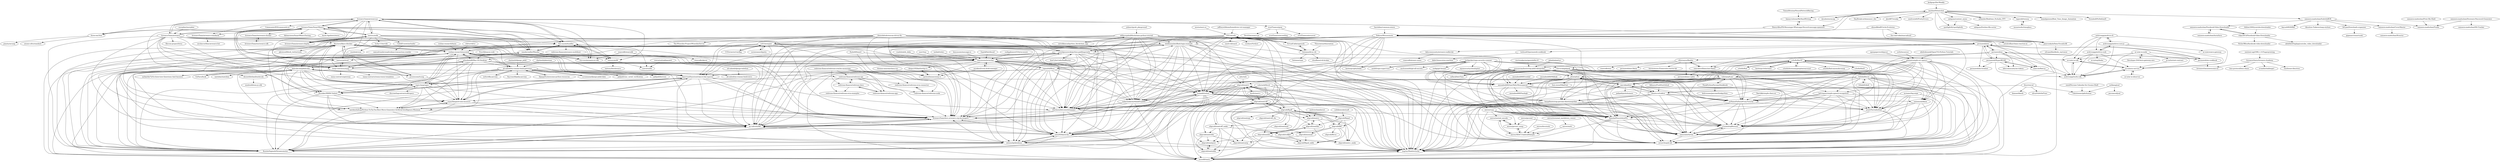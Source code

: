 digraph G {
"ArweaveTeam/arweave-js" -> "ArweaveTeam/SmartWeave"
"ArweaveTeam/arweave-js" -> "Irys-xyz/arbundles"
"ArweaveTeam/arweave-js" -> "ArweaveTeam/arweave"
"ArweaveTeam/arweave-js" -> "wanderwallet/Wander"
"ArweaveTeam/arweave-js" -> "textury/arkb"
"ArweaveTeam/arweave-js" -> "warp-contracts/warp"
"ArweaveTeam/arweave-js" -> "textury/ardb"
"ArweaveTeam/arweave-js" -> "ArweaveTeam/arweave-deploy"
"ArweaveTeam/arweave-js" -> "textury/arlocal"
"ArweaveTeam/arweave-js" -> "Irys-xyz/arweave-js-sdk"
"ArweaveTeam/arweave-js" -> "three-em/3em"
"ArweaveTeam/arweave-js" -> "everFinance/goar"
"ArweaveTeam/arweave-js" -> "ArweaveTeam/arweave-standards"
"ArweaveTeam/arweave-js" -> "permaweb/aos"
"ArweaveTeam/arweave-js" -> "CommunityXYZ/community-js"
"roshan-research/hazm" -> "roshan-research/moratab" ["e"=1]
"aligrudi/neatroff" -> "aligrudi/neatroff_make"
"aligrudi/neatroff" -> "aligrudi/neatrefer"
"aligrudi/neatroff" -> "aligrudi/neatpost"
"aligrudi/neatroff" -> "aligrudi/troffp9"
"aligrudi/neatroff" -> "aligrudi/neatcc"
"aligrudi/neatroff" -> "aligrudi/fbpdf"
"aligrudi/neatroff" -> "aligrudi/neatvi"
"aligrudi/neatroff" -> "aligrudi/fbff"
"aligrudi/neatroff" -> "aligrudi/neatmkfn"
"schollz/find3" -> "schollz/find-lf" ["e"=1]
"adilmoujahid/blockchain-python-tutorial" -> "BamdadNouri/showPic"
"adilmoujahid/blockchain-python-tutorial" -> "satwikkansal/python_blockchain_app" ["e"=1]
"adilmoujahid/blockchain-python-tutorial" -> "seqrity/ShadowSocks"
"adilmoujahid/blockchain-python-tutorial" -> "itshaadi/torbox"
"adilmoujahid/blockchain-python-tutorial" -> "ZeeAmini/bitcoinwhitepaper"
"adilmoujahid/blockchain-python-tutorial" -> "imkarimkarim/thankYouJADI"
"adilmoujahid/blockchain-python-tutorial" -> "msoodb/tanto"
"adilmoujahid/blockchain-python-tutorial" -> "shekhargulati/flask-login-example"
"adilmoujahid/blockchain-python-tutorial" -> "sami2020pro/vile"
"adilmoujahid/blockchain-python-tutorial" -> "mr-tafreshi/fbl"
"adilmoujahid/blockchain-python-tutorial" -> "ArweaveTeam/docs.arweave.org-developers"
"adilmoujahid/blockchain-python-tutorial" -> "mhmmdq/database"
"adilmoujahid/blockchain-python-tutorial" -> "sigmaSd/IRust"
"adilmoujahid/blockchain-python-tutorial" -> "nainemom/faeze"
"adilmoujahid/blockchain-python-tutorial" -> "aminabedi68/AzarMehrMonospaced"
"aminabedi68/Mikhak" -> "aminabedi68/AzarMehrMonospaced" ["e"=1]
"cs01/termpair" -> "sami2020pro/vile"
"cs01/termpair" -> "mhmmdq/database"
"cs01/termpair" -> "sorenisanerd/gotty" ["e"=1]
"cs01/termpair" -> "mr-tafreshi/fbl"
"cs01/termpair" -> "ArweaveTeam/docs.arweave.org-developers"
"cs01/termpair" -> "lemunozm/termchat"
"cs01/termpair" -> "mwielgoszewski/python-paddingoracle"
"cs01/termpair" -> "CCExtractor/vardbg" ["e"=1]
"cs01/termpair" -> "AmirrezaNasiri/usb-keystroke-injector"
"cs01/termpair" -> "seqrity/ShadowSocks"
"cs01/termpair" -> "KooshaYeganeh/Dynamometer"
"cs01/termpair" -> "roshan-research/moratab"
"cs01/termpair" -> "ZeeAmini/bitcoinwhitepaper"
"cs01/termpair" -> "imkarimkarim/thankYouJADI"
"cs01/termpair" -> "msoodb/tanto"
"bkhezry/FuckYouGithub" -> "ubuntu-ir/traktor" ["e"=1]
"AonCyberLabs/PadBuster" -> "mwielgoszewski/python-paddingoracle" ["e"=1]
"substack/libssh" -> "msoodb/tanto"
"substack/libssh" -> "imkarimkarim/thankYouJADI"
"substack/libssh" -> "seqrity/ShadowSocks"
"substack/libssh" -> "BamdadNouri/showPic"
"substack/libssh" -> "itshaadi/torbox"
"substack/libssh" -> "ZeeAmini/bitcoinwhitepaper"
"slashmili/jdatetime" -> "ali-zahedi/az-iranian-bank-gateways" ["e"=1]
"aligrudi/fbpdf" -> "aligrudi/fbff"
"aligrudi/fbpdf" -> "aligrudi/fbpad"
"aligrudi/fbpdf" -> "aligrudi/neatlibc"
"aligrudi/fbpdf" -> "aligrudi/neatroff_make"
"aligrudi/fbpdf" -> "aligrudi/neatroff"
"aligrudi/fbpdf" -> "aligrudi/neatcc_make"
"aligrudi/fbpdf" -> "aligrudi/neateqn"
"aligrudi/fbpdf" -> "aligrudi/neatroff_ths"
"aligrudi/fbpdf" -> "aligrudi/neatcc"
"aligrudi/fbpdf" -> "aligrudi/neatmail"
"aligrudi/fbpdf" -> "aligrudi/neatld"
"aligrudi/fbpdf" -> "aligrudi/neatvi"
"ilius/starcal" -> "aliva/SubtitleFixer"
"ilius/starcal" -> "ubuntu-ir/traktor"
"ilius/starcal" -> "Gahshomar/gahshomar"
"ilius/starcal" -> "kiamazi/kateb" ["e"=1]
"satwikkansal/python_blockchain_app" -> "adilmoujahid/blockchain-python-tutorial" ["e"=1]
"aligrudi/fbpad" -> "aligrudi/fbpdf"
"aligrudi/fbpad" -> "aligrudi/fbpad_mkfn"
"aligrudi/fbpad" -> "aligrudi/fbff"
"aligrudi/fbpad" -> "aligrudi/neatlibc"
"nucypher/nucypher" -> "ArweaveTeam/arweave" ["e"=1]
"sallar/jDateTime" -> "mousavian/bootstrap-jalali-datepicker" ["e"=1]
"fzerorubigd/goql" -> "aminabedi68/AzarMehrMonospaced"
"fzerorubigd/goql" -> "noNameFa/linuxProxyTutorial"
"fzerorubigd/goql" -> "arashThr/radioDaal"
"fzerorubigd/goql" -> "BamdadNouri/showPic"
"fzerorubigd/goql" -> "mtux/choqok-old"
"fzerorubigd/goql" -> "seqrity/ShadowSocks"
"fzerorubigd/goql" -> "beygi/bootstrap-persian-datetimepicker"
"fzerorubigd/goql" -> "n1arash/ngBestoon"
"fzerorubigd/goql" -> "samuraee/tartan"
"fzerorubigd/goql" -> "msoodb/tanto"
"fzerorubigd/goql" -> "pfont/pfont"
"fzerorubigd/goql" -> "itshaadi/torbox"
"fzerorubigd/goql" -> "vahit/pep8-per"
"fzerorubigd/goql" -> "ZeeAmini/bitcoinwhitepaper"
"fzerorubigd/goql" -> "axiros/rusp"
"kelvinguu/simple-speech-recognition" -> "mtux/choqok-old"
"kelvinguu/simple-speech-recognition" -> "samuraee/tartan"
"kelvinguu/simple-speech-recognition" -> "n1arash/ngBestoon"
"kelvinguu/simple-speech-recognition" -> "BamdadNouri/showPic"
"kelvinguu/simple-speech-recognition" -> "noNameFa/linuxProxyTutorial"
"kelvinguu/simple-speech-recognition" -> "arashThr/radioDaal"
"kelvinguu/simple-speech-recognition" -> "seqrity/ShadowSocks"
"aligrudi/neatcc" -> "aligrudi/neatlibc"
"aligrudi/neatcc" -> "aligrudi/neatld"
"aligrudi/neatcc" -> "aligrudi/neatcc_make"
"aligrudi/neatcc" -> "aligrudi/troffp9"
"aligrudi/neatlibc" -> "aligrudi/neatld"
"aligrudi/neatlibc" -> "aligrudi/neatcc"
"aligrudi/neatlibc" -> "aligrudi/neatcc_make"
"AmirrezaNasiri/usb-keystroke-injector" -> "ArweaveTeam/docs.arweave.org-developers"
"AmirrezaNasiri/usb-keystroke-injector" -> "KooshaYeganeh/Dynamometer"
"AmirrezaNasiri/usb-keystroke-injector" -> "mr-tafreshi/fbl"
"AmirrezaNasiri/usb-keystroke-injector" -> "navdeeshahuja/Python-TicTacToe-Best-Move-Generator-Artificial-Intelligence-Minimax"
"AmirrezaNasiri/usb-keystroke-injector" -> "sami2020pro/vile"
"AmirrezaNasiri/usb-keystroke-injector" -> "mhmmdq/database"
"AmirrezaNasiri/usb-keystroke-injector" -> "evpu/Shepard-tone-music21"
"AmirrezaNasiri/usb-keystroke-injector" -> "roshan-research/moratab"
"AmirrezaNasiri/usb-keystroke-injector" -> "cbrooker/MMM-Todoist"
"AmirrezaNasiri/usb-keystroke-injector" -> "seqrity/ShadowSocks"
"AmirrezaNasiri/usb-keystroke-injector" -> "sapio-lang/sapio"
"AmirrezaNasiri/usb-keystroke-injector" -> "ZeeAmini/bitcoinwhitepaper"
"sigmaSd/IRust" -> "itshaadi/torbox"
"sigmaSd/IRust" -> "ZeeAmini/bitcoinwhitepaper"
"sigmaSd/IRust" -> "seqrity/ShadowSocks"
"sigmaSd/IRust" -> "mr-tafreshi/fbl"
"sigmaSd/IRust" -> "msoodb/tanto"
"sigmaSd/IRust" -> "ArweaveTeam/docs.arweave.org-developers"
"sigmaSd/IRust" -> "imkarimkarim/thankYouJADI"
"sigmaSd/IRust" -> "sami2020pro/vile"
"sigmaSd/IRust" -> "mhmmdq/database"
"sigmaSd/IRust" -> "KooshaYeganeh/Dynamometer"
"sigmaSd/IRust" -> "BamdadNouri/showPic"
"sigmaSd/IRust" -> "shekhargulati/flask-login-example"
"sigmaSd/IRust" -> "lemunozm/termchat"
"sigmaSd/IRust" -> "AmirrezaNasiri/usb-keystroke-injector"
"sigmaSd/IRust" -> "evpu/Shepard-tone-music21"
"roshan-research/moratab" -> "mr-tafreshi/fbl"
"roshan-research/moratab" -> "ArweaveTeam/docs.arweave.org-developers"
"roshan-research/moratab" -> "AmirrezaNasiri/usb-keystroke-injector"
"roshan-research/moratab" -> "KooshaYeganeh/Dynamometer"
"roshan-research/moratab" -> "navdeeshahuja/Python-TicTacToe-Best-Move-Generator-Artificial-Intelligence-Minimax"
"roshan-research/moratab" -> "evpu/Shepard-tone-music21"
"roshan-research/moratab" -> "sami2020pro/vile"
"roshan-research/moratab" -> "mhmmdq/database"
"roshan-research/moratab" -> "cbrooker/MMM-Todoist"
"roshan-research/moratab" -> "sapio-lang/sapio"
"roshan-research/moratab" -> "itshaadi/torbox"
"roshan-research/moratab" -> "dmstern/likers-blocker"
"roshan-research/moratab" -> "mhmdmhd6/Mac-OS-Desktop"
"roshan-research/moratab" -> "ZeeAmini/bitcoinwhitepaper"
"roshan-research/moratab" -> "ali-zahedi/az-iranian-bank-gateways"
"ashkang/jcal" -> "persiancal/jcal"
"ashkang/jcal" -> "Gahshomar/gahshomar"
"aminabedi68/AzarMehrMonospaced" -> "mtux/choqok-old"
"aminabedi68/AzarMehrMonospaced" -> "BamdadNouri/showPic"
"aminabedi68/AzarMehrMonospaced" -> "n1arash/ngBestoon"
"aminabedi68/AzarMehrMonospaced" -> "samuraee/tartan"
"aminabedi68/AzarMehrMonospaced" -> "arashThr/radioDaal"
"aminabedi68/AzarMehrMonospaced" -> "aminabedi68/Fandogh" ["e"=1]
"evpu/Shepard-tone-music21" -> "navdeeshahuja/Python-TicTacToe-Best-Move-Generator-Artificial-Intelligence-Minimax"
"evpu/Shepard-tone-music21" -> "ArweaveTeam/docs.arweave.org-developers"
"evpu/Shepard-tone-music21" -> "KooshaYeganeh/Dynamometer"
"evpu/Shepard-tone-music21" -> "mr-tafreshi/fbl"
"evpu/Shepard-tone-music21" -> "AmirrezaNasiri/usb-keystroke-injector"
"ArweaveTeam/docs.arweave.org-developers" -> "KooshaYeganeh/Dynamometer"
"ArweaveTeam/docs.arweave.org-developers" -> "mr-tafreshi/fbl"
"pearsonkyle/Data-VisualizAR" -> "Nekose/Mouseomate"
"pearsonkyle/Data-VisualizAR" -> "silvaan/blackhole_raytracer" ["e"=1]
"shekhargulati/flask-login-example" -> "ZeeAmini/bitcoinwhitepaper"
"shekhargulati/flask-login-example" -> "seqrity/ShadowSocks"
"shekhargulati/flask-login-example" -> "itshaadi/torbox"
"shekhargulati/flask-login-example" -> "mr-tafreshi/fbl"
"shekhargulati/flask-login-example" -> "msoodb/tanto"
"shekhargulati/flask-login-example" -> "ArweaveTeam/docs.arweave.org-developers"
"shekhargulati/flask-login-example" -> "KooshaYeganeh/Dynamometer"
"shekhargulati/flask-login-example" -> "sami2020pro/vile"
"shekhargulati/flask-login-example" -> "imkarimkarim/thankYouJADI"
"shekhargulati/flask-login-example" -> "mhmmdq/database"
"shekhargulati/flask-login-example" -> "BamdadNouri/showPic"
"shekhargulati/flask-login-example" -> "AmirrezaNasiri/usb-keystroke-injector"
"shekhargulati/flask-login-example" -> "mwielgoszewski/python-paddingoracle"
"shekhargulati/flask-login-example" -> "aminabedi68/AzarMehrMonospaced"
"shekhargulati/flask-login-example" -> "mtux/choqok-old"
"BamdadNouri/showPic" -> "mtux/choqok-old"
"BamdadNouri/showPic" -> "n1arash/ngBestoon"
"BamdadNouri/showPic" -> "seqrity/ShadowSocks"
"BamdadNouri/showPic" -> "msoodb/tanto"
"BamdadNouri/showPic" -> "samuraee/tartan"
"ArweaveTeam/arweave-deploy" -> "textury/arkb"
"ArweaveTeam/arweave-deploy" -> "ArweaveTeam/SmartWeave"
"aligrudi/neatld" -> "aligrudi/neatcc_make"
"aligrudi/neatld" -> "aligrudi/neatpost"
"aligrudi/neatld" -> "aligrudi/neatmkfn"
"aligrudi/neatld" -> "aligrudi/fbpad_mkfn"
"aligrudi/neatld" -> "aligrudi/neatlibc"
"axiros/rusp" -> "axiros/nested_encode"
"axiros/rusp" -> "mtux/choqok-old"
"axiros/rusp" -> "axiros/gevent_snmp"
"axiros/rusp" -> "axiros/AXACT.AndroidSample"
"axiros/rusp" -> "n1arash/ngBestoon"
"axiros/rusp" -> "samuraee/tartan"
"axiros/rusp" -> "BamdadNouri/showPic"
"axiros/rusp" -> "seqrity/ShadowSocks"
"aligrudi/neatpost" -> "aligrudi/neatmkfn"
"tarkah/tickrs" -> "lemunozm/termchat" ["e"=1]
"Jackpopc/DevWeekly" -> "ianzhao05/textshot" ["e"=1]
"ianzhao05/textshot" -> "Nekose/Mouseomate"
"ianzhao05/textshot" -> "aiXander/Realtime_PyAudio_FFT" ["e"=1]
"ianzhao05/textshot" -> "anandpawara/Real_Time_Image_Animation" ["e"=1]
"ianzhao05/textshot" -> "Teraskull/PyDebloatX" ["e"=1]
"ianzhao05/textshot" -> "saleguas/context_menu"
"ianzhao05/textshot" -> "bannyvishwas/MyHandWriting"
"ianzhao05/textshot" -> "dynobo/normcap" ["e"=1]
"ianzhao05/textshot" -> "pearsonkyle/Data-VisualizAR"
"ianzhao05/textshot" -> "tagwohl/twenny"
"ianzhao05/textshot" -> "sameera-madushan/SubtitleBOX"
"ianzhao05/textshot" -> "spotlightify/spotlightify"
"ianzhao05/textshot" -> "HenryAlbu/FB-Messenger-Whatsapp-Discord-message-spammer"
"ianzhao05/textshot" -> "DayBreak-u/chineseocr_lite" ["e"=1]
"ianzhao05/textshot" -> "jkwill87/stonky"
"ianzhao05/textshot" -> "onelivesleft/PrettyErrors" ["e"=1]
"dynobo/normcap" -> "ianzhao05/textshot" ["e"=1]
"openpaperwork/pyocr" -> "gitanat/simple-ocr-opencv" ["e"=1]
"CCExtractor/vardbg" -> "cs01/termpair" ["e"=1]
"jalaali/jalaali-js" -> "mousavian/bootstrap-jalali-datepicker" ["e"=1]
"lemunozm/message-io" -> "lemunozm/termchat" ["e"=1]
"dmstern/likers-blocker" -> "evpu/Shepard-tone-music21"
"dmstern/likers-blocker" -> "kahroba-lang/kahroba"
"dmstern/likers-blocker" -> "ArweaveTeam/docs.arweave.org-developers"
"dmstern/likers-blocker" -> "navdeeshahuja/Python-TicTacToe-Best-Move-Generator-Artificial-Intelligence-Minimax"
"dmstern/likers-blocker" -> "KooshaYeganeh/Dynamometer"
"dmstern/likers-blocker" -> "mr-tafreshi/fbl"
"dmstern/likers-blocker" -> "AmirrezaNasiri/usb-keystroke-injector"
"dmstern/likers-blocker" -> "cbrooker/MMM-Todoist"
"dmstern/likers-blocker" -> "sapio-lang/sapio"
"dmstern/likers-blocker" -> "processone/tsung" ["e"=1]
"dmstern/likers-blocker" -> "roshan-research/moratab"
"dmstern/likers-blocker" -> "pkreissel/block_twittertools"
"dmstern/likers-blocker" -> "ZeeAmini/bitcoinwhitepaper"
"dmstern/likers-blocker" -> "itshaadi/torbox"
"dmstern/likers-blocker" -> "ali-zahedi/az-iranian-bank-gateways"
"b01jan/Downloads-organizer" -> "gigamarr/smartsnek"
"slashmili/django_jalali" -> "ali-zahedi/az-iranian-bank-gateways" ["e"=1]
"SoptikHa2/desed" -> "lemunozm/termchat" ["e"=1]
"textury/arkb" -> "ArweaveTeam/arweave-deploy"
"textury/arkb" -> "textury/arlocal"
"textury/arkb" -> "Irys-xyz/arbundles"
"textury/arkb" -> "ArweaveTeam/SmartWeave"
"textury/arkb" -> "ArweaveTeam/arweave-js"
"textury/arkb" -> "Irys-xyz/arweave-js-sdk"
"textury/arkb" -> "wanderwallet/Wander"
"textury/arkb" -> "CalebEverett/arloader"
"textury/arkb" -> "warp-contracts/warp"
"textury/arkb" -> "luckyr13/arwiki"
"TomasBrezina/NeuralNetworkRacing" -> "bannyvishwas/MyHandWriting"
"thenickdude/wacom-driver-fix" -> "sami2020pro/vile"
"thenickdude/wacom-driver-fix" -> "mhmmdq/database"
"thenickdude/wacom-driver-fix" -> "cs01/termpair"
"thenickdude/wacom-driver-fix" -> "mwielgoszewski/python-paddingoracle"
"thenickdude/wacom-driver-fix" -> "lemunozm/termchat"
"thenickdude/wacom-driver-fix" -> "ArweaveTeam/docs.arweave.org-developers"
"thenickdude/wacom-driver-fix" -> "seqrity/ShadowSocks"
"thenickdude/wacom-driver-fix" -> "mr-tafreshi/fbl"
"thenickdude/wacom-driver-fix" -> "aligrudi/neatvi"
"thenickdude/wacom-driver-fix" -> "ZeeAmini/bitcoinwhitepaper"
"thenickdude/wacom-driver-fix" -> "AmirrezaNasiri/usb-keystroke-injector"
"thenickdude/wacom-driver-fix" -> "The-Wineskin-Project/WineskinServer" ["e"=1]
"thenickdude/wacom-driver-fix" -> "mhmdmhd6/Mac-OS-Desktop"
"thenickdude/wacom-driver-fix" -> "shekhargulati/flask-login-example"
"thenickdude/wacom-driver-fix" -> "roshan-research/moratab"
"jeffreywildman/homebrew-virt-manager" -> "UPC/ravada" ["e"=1]
"vahit/pep8-per" -> "ThinkPythonPersian/thinkbook"
"vahit/pep8-per" -> "BamdadNouri/showPic"
"vahit/pep8-per" -> "seqrity/ShadowSocks"
"vahit/pep8-per" -> "beygi/bootstrap-persian-datetimepicker"
"vahit/pep8-per" -> "msoodb/tanto"
"vahit/pep8-per" -> "nainemom/faeze"
"vahit/pep8-per" -> "aminabedi68/AzarMehrMonospaced"
"vahit/pep8-per" -> "arashThr/radioDaal"
"vahit/pep8-per" -> "imkarimkarim/thankYouJADI"
"vahit/pep8-per" -> "mtux/choqok-old"
"vahit/pep8-per" -> "n1arash/ngBestoon"
"vahit/pep8-per" -> "itshaadi/torbox"
"vahit/pep8-per" -> "samuraee/tartan"
"vahit/pep8-per" -> "jaavid/jadibot"
"vahit/pep8-per" -> "noNameFa/linuxProxyTutorial"
"sapio-lang/sapio" -> "ArweaveTeam/docs.arweave.org-developers"
"sapio-lang/sapio" -> "KooshaYeganeh/Dynamometer"
"sapio-lang/sapio" -> "navdeeshahuja/Python-TicTacToe-Best-Move-Generator-Artificial-Intelligence-Minimax"
"sapio-lang/sapio" -> "evpu/Shepard-tone-music21"
"sapio-lang/sapio" -> "AmirrezaNasiri/usb-keystroke-injector"
"sapio-lang/sapio" -> "mr-tafreshi/fbl"
"sapio-lang/sapio" -> "cbrooker/MMM-Todoist"
"sapio-lang/sapio" -> "roshan-research/moratab"
"sapio-lang/sapio" -> "discreetlogcontracts/dlcspecs" ["e"=1]
"sapio-lang/sapio" -> "dmstern/likers-blocker"
"aiXander/Realtime_PyAudio_FFT" -> "ianzhao05/textshot" ["e"=1]
"aryakaul/rusty-krab-manager" -> "lemunozm/termchat" ["e"=1]
"aryakaul/rusty-krab-manager" -> "cpcloud/minesweep-rs" ["e"=1]
"harshibar/common-intern" -> "Nekose/Mouseomate" ["e"=1]
"adsr/mle" -> "aligrudi/neatvi" ["e"=1]
"saleguas/context_menu" -> "saleguas/freshen-file-sorter"
"saleguas/context_menu" -> "spotlightify/spotlightify"
"lemunozm/termchat" -> "deepu105/battleship-rs"
"lemunozm/termchat" -> "mwielgoszewski/python-paddingoracle"
"lemunozm/termchat" -> "sami2020pro/vile"
"lemunozm/termchat" -> "mhmmdq/database"
"lemunozm/termchat" -> "aryakaul/rusty-krab-manager" ["e"=1]
"lemunozm/termchat" -> "seqrity/ShadowSocks"
"lemunozm/termchat" -> "mr-tafreshi/fbl"
"lemunozm/termchat" -> "ArweaveTeam/docs.arweave.org-developers"
"lemunozm/termchat" -> "ZeeAmini/bitcoinwhitepaper"
"lemunozm/termchat" -> "sigmaSd/IRust"
"lemunozm/termchat" -> "imkarimkarim/thankYouJADI"
"lemunozm/termchat" -> "msoodb/tanto"
"lemunozm/termchat" -> "cpcloud/minesweep-rs"
"lemunozm/termchat" -> "KooshaYeganeh/Dynamometer"
"lemunozm/termchat" -> "itshaadi/torbox"
"ArweaveTeam/SmartWeave" -> "warp-contracts/warp"
"ArweaveTeam/SmartWeave" -> "ArweaveTeam/arweave-js"
"ArweaveTeam/SmartWeave" -> "textury/arlocal"
"ArweaveTeam/SmartWeave" -> "wanderwallet/Wander"
"ArweaveTeam/SmartWeave" -> "three-em/3em"
"ArweaveTeam/SmartWeave" -> "ArweaveTeam/arweave-standards"
"ArweaveTeam/SmartWeave" -> "Irys-xyz/arbundles"
"ArweaveTeam/SmartWeave" -> "ArweaveTeam/arweave-deploy"
"ArweaveTeam/SmartWeave" -> "fabianriewe/SmartWeaveTesting"
"ArweaveTeam/SmartWeave" -> "textury/arkb"
"ArweaveTeam/SmartWeave" -> "decentldotland/molecule"
"ArweaveTeam/SmartWeave" -> "ArweaveTeam/arweave"
"ArweaveTeam/SmartWeave" -> "textury/ardb"
"ArweaveTeam/SmartWeave" -> "Anish-Agnihotri/weve"
"ArweaveTeam/SmartWeave" -> "ArweaveTeam/testweave-docker"
"ardriveapp/ardrive-cli" -> "ardriveapp/ardrive-core-js"
"ardriveapp/ardrive-cli" -> "ar-io/arns-service"
"ardriveapp/ardrive-cli" -> "ardriveapp/turbo-sdk"
"ardriveapp/ardrive-cli" -> "ar-io/ar-io-sdk"
"ardriveapp/ardrive-cli" -> "ardriveapp/ardrive-web"
"sameera-madushan/SubtitleBOX" -> "sameera-madushan/CoverMaster"
"sameera-madushan/SubtitleBOX" -> "sameera-madushan/Findm"
"sameera-madushan/SubtitleBOX" -> "b01jan/Downloads-organizer"
"sameera-madushan/SubtitleBOX" -> "sameera-madushan/Facebook-Video-Downloader"
"sameera-madushan/SubtitleBOX" -> "Aayush9029/Rifi"
"sameera-madushan/SubtitleBOX" -> "Absolute-Tinkerer/map-stylizer"
"Nekose/Mouseomate" -> "seqrity/ShadowSocks"
"Nekose/Mouseomate" -> "mr-tafreshi/fbl"
"Nekose/Mouseomate" -> "ZeeAmini/bitcoinwhitepaper"
"Nekose/Mouseomate" -> "sami2020pro/vile"
"Nekose/Mouseomate" -> "msoodb/tanto"
"Nekose/Mouseomate" -> "ArweaveTeam/docs.arweave.org-developers"
"Nekose/Mouseomate" -> "mhmmdq/database"
"Nekose/Mouseomate" -> "aligrudi/neatvi"
"Nekose/Mouseomate" -> "itshaadi/torbox"
"Nekose/Mouseomate" -> "notshridhar/chain-reaction-ai"
"Nekose/Mouseomate" -> "imkarimkarim/thankYouJADI"
"Nekose/Mouseomate" -> "mwielgoszewski/python-paddingoracle"
"Nekose/Mouseomate" -> "shekhargulati/flask-login-example"
"Nekose/Mouseomate" -> "pearsonkyle/Data-VisualizAR"
"Nekose/Mouseomate" -> "BamdadNouri/showPic"
"aligrudi/neatroff_make" -> "aligrudi/neatpost"
"aligrudi/neatroff_make" -> "aligrudi/neatrefer"
"aligrudi/neatroff_make" -> "aligrudi/neatmkfn"
"aligrudi/neatroff_make" -> "aligrudi/troffp9"
"aligrudi/neatroff_make" -> "aligrudi/neatroff"
"aligrudi/neatroff_make" -> "aligrudi/neatsmtp"
"HenryAlbu/FB-Messenger-Whatsapp-Discord-message-spammer" -> "bannyvishwas/MyHandWriting"
"HenryAlbu/FB-Messenger-Whatsapp-Discord-message-spammer" -> "Nekose/Mouseomate"
"imkarimkarim/thankYouJADI" -> "seqrity/ShadowSocks"
"imkarimkarim/thankYouJADI" -> "msoodb/tanto"
"imkarimkarim/thankYouJADI" -> "BamdadNouri/showPic"
"imkarimkarim/thankYouJADI" -> "ArweaveTeam/docs.arweave.org-developers"
"imkarimkarim/thankYouJADI" -> "sami2020pro/vile"
"imkarimkarim/thankYouJADI" -> "ZeeAmini/bitcoinwhitepaper"
"imkarimkarim/thankYouJADI" -> "mr-tafreshi/fbl"
"sameera-madushan/InstaSave" -> "sameera-madushan/Facebook-Video-Downloader"
"sameera-madushan/Facebook-Video-Downloader" -> "sameera-madushan/InstaSave"
"sameera-madushan/Facebook-Video-Downloader" -> "vikas5914/Facebook-Video-Downloader"
"sameera-madushan/CoverMaster" -> "sameera-madushan/Xtractor"
"sameera-madushan/Print-My-Shell" -> "sameera-madushan/Findm"
"bannyvishwas/MyHandWriting" -> "HenryAlbu/FB-Messenger-Whatsapp-Discord-message-spammer"
"ahmedkhalf/Circle-Evolution" -> "Nekose/Mouseomate"
"ahmedkhalf/Circle-Evolution" -> "the-real-tokai/macuahuitl" ["e"=1]
"ahmedkhalf/Circle-Evolution" -> "pearsonkyle/Data-VisualizAR"
"msoodb/tanto" -> "seqrity/ShadowSocks"
"everFinance/goar" -> "everFinance/arseeding"
"everFinance/goar" -> "everFinance/arsyncer"
"everFinance/goar" -> "Dev43/arweave-go"
"tagwohl/twenny" -> "mountwebs/timeglass"
"ZeeAmini/bitcoinwhitepaper" -> "seqrity/ShadowSocks"
"ZeeAmini/bitcoinwhitepaper" -> "msoodb/tanto"
"ZeeAmini/bitcoinwhitepaper" -> "itshaadi/torbox"
"ZeeAmini/bitcoinwhitepaper" -> "mr-tafreshi/fbl"
"ZeeAmini/bitcoinwhitepaper" -> "ArweaveTeam/docs.arweave.org-developers"
"ZeeAmini/bitcoinwhitepaper" -> "sami2020pro/vile"
"ZeeAmini/bitcoinwhitepaper" -> "BamdadNouri/showPic"
"ardriveapp/ardrive-core-js" -> "ar-io/arns-service"
"ardriveapp/ardrive-core-js" -> "ardriveapp/ardrive-cli"
"ardriveapp/ardrive-core-js" -> "ardriveapp/turbo-sdk"
"ardriveapp/ardrive-core-js" -> "ardriveapp/ardrive-web"
"ardriveapp/ardrive-core-js" -> "ar-io/arweave-gateway"
"VirtualCable/openuds" -> "Seitanas/kvm-vdi"
"VirtualCable/openuds" -> "UPC/ravada"
"mountwebs/timeglass" -> "tagwohl/twenny"
"ardriveapp/ardrive-web" -> "ar-io/arns-service"
"ardriveapp/ardrive-web" -> "ardriveapp/turbo-sdk"
"ardriveapp/ardrive-web" -> "ar-io/ar-io-sdk"
"ardriveapp/ardrive-web" -> "ardriveapp/ardrive-core-js"
"ardriveapp/ardrive-web" -> "ar-io/wayfinder"
"ArweaveTeam/arweave-standards" -> "nicolasverlhiac/arweave-list"
"itshaadi/torbox" -> "seqrity/ShadowSocks"
"itshaadi/torbox" -> "ZeeAmini/bitcoinwhitepaper"
"itshaadi/torbox" -> "BamdadNouri/showPic"
"itshaadi/torbox" -> "mr-tafreshi/fbl"
"itshaadi/torbox" -> "msoodb/tanto"
"itshaadi/torbox" -> "ArweaveTeam/docs.arweave.org-developers"
"itshaadi/torbox" -> "sami2020pro/vile"
"itshaadi/torbox" -> "mtux/choqok-old"
"itshaadi/torbox" -> "n1arash/ngBestoon"
"itshaadi/torbox" -> "samuraee/tartan"
"itshaadi/torbox" -> "mhmmdq/database"
"itshaadi/torbox" -> "KooshaYeganeh/Dynamometer"
"itshaadi/torbox" -> "imkarimkarim/thankYouJADI"
"seqrity/ShadowSocks" -> "msoodb/tanto"
"useverto/trading-post" -> "useverto/lib" ["e"=1]
"aligrudi/neatmkfn" -> "aligrudi/neatpost"
"axiros/terminal_markdown_viewer" -> "axiros/mdvl" ["e"=1]
"sudipghimire533/ytui-music" -> "lemunozm/termchat" ["e"=1]
"julienr/ipynb_playground" -> "adilmoujahid/blockchain-python-tutorial" ["e"=1]
"ali-zahedi/az-iranian-bank-gateways" -> "KooshaYeganeh/Dynamometer"
"ali-zahedi/az-iranian-bank-gateways" -> "mthri/dfp-persian" ["e"=1]
"ali-zahedi/az-iranian-bank-gateways" -> "ArweaveTeam/docs.arweave.org-developers"
"ali-zahedi/az-iranian-bank-gateways" -> "roshan-research/moratab"
"ali-zahedi/az-iranian-bank-gateways" -> "mr-tafreshi/fbl"
"ali-zahedi/az-iranian-bank-gateways" -> "ftg-iran/ddpabp-persian" ["e"=1]
"ali-zahedi/az-iranian-bank-gateways" -> "AmirrezaNasiri/usb-keystroke-injector"
"ali-zahedi/az-iranian-bank-gateways" -> "navdeeshahuja/Python-TicTacToe-Best-Move-Generator-Artificial-Intelligence-Minimax"
"ali-zahedi/az-iranian-bank-gateways" -> "DjangoEx/awesome-python-resources" ["e"=1]
"ali-zahedi/az-iranian-bank-gateways" -> "a-roomana/django-jalali-date" ["e"=1]
"ali-zahedi/az-iranian-bank-gateways" -> "ali-zahedi/az-iranian-bank-intro"
"ali-zahedi/az-iranian-bank-gateways" -> "evpu/Shepard-tone-music21"
"ali-zahedi/az-iranian-bank-gateways" -> "sapio-lang/sapio"
"ali-zahedi/az-iranian-bank-gateways" -> "jadijadi/sms_serial_verification" ["e"=1]
"ali-zahedi/az-iranian-bank-gateways" -> "jadijadi/bestoon" ["e"=1]
"cpcloud/minesweep-rs" -> "deepu105/battleship-rs"
"rsadsb/adsb_deku" -> "lemunozm/termchat" ["e"=1]
"kyx0r/nextvi" -> "aligrudi/neatvi" ["e"=1]
"kyx0r/nextvi" -> "aligrudi/neatroff" ["e"=1]
"PuruVJ/macos-web" -> "mhmdmhd6/Mac-OS-Desktop" ["e"=1]
"Hyde46/hoard" -> "cpcloud/minesweep-rs" ["e"=1]
"Hyde46/hoard" -> "lemunozm/termchat" ["e"=1]
"omid/Persian-Calendar-for-Gnome-Shell" -> "Gahshomar/gahshomar" ["e"=1]
"jaavid/jadibot" -> "mtux/choqok-old"
"jaavid/jadibot" -> "noNameFa/linuxProxyTutorial"
"jaavid/jadibot" -> "samuraee/tartan"
"jaavid/jadibot" -> "itshaadi/torbox"
"jaavid/jadibot" -> "pfont/pfont"
"jaavid/jadibot" -> "n1arash/ngBestoon"
"jaavid/jadibot" -> "seqrity/ShadowSocks"
"jaavid/jadibot" -> "ubuntu-ir/traktor"
"jaavid/jadibot" -> "arashThr/radioDaal"
"jaavid/jadibot" -> "jadijadi/pishshomare" ["e"=1]
"jaavid/jadibot" -> "BamdadNouri/showPic"
"sorenisanerd/gotty" -> "cs01/termpair" ["e"=1]
"axiros/nested_encode" -> "axiros/AXACT.AndroidSample"
"axiros/nested_encode" -> "axiros/gevent_snmp"
"aligrudi/neatvi" -> "kyx0r/nextvi" ["e"=1]
"aligrudi/neatvi" -> "seqrity/ShadowSocks"
"aligrudi/neatvi" -> "aligrudi/neatroff"
"aligrudi/neatvi" -> "imkarimkarim/thankYouJADI"
"aligrudi/neatvi" -> "msoodb/tanto"
"aligrudi/neatvi" -> "aligrudi/fbpdf"
"aligrudi/neatvi" -> "sami2020pro/vile"
"aligrudi/neatvi" -> "mhmmdq/database"
"aligrudi/neatvi" -> "ZeeAmini/bitcoinwhitepaper"
"aligrudi/neatvi" -> "mr-tafreshi/fbl"
"aligrudi/neatvi" -> "ArweaveTeam/docs.arweave.org-developers"
"aligrudi/neatvi" -> "itshaadi/torbox"
"aligrudi/neatvi" -> "aligrudi/neatcc"
"aligrudi/neatvi" -> "KooshaYeganeh/Dynamometer"
"aligrudi/neatvi" -> "BamdadNouri/showPic"
"warp-contracts/warp" -> "ArweaveTeam/SmartWeave"
"warp-contracts/warp" -> "warp-contracts/warp-wasm-templates"
"warp-contracts/warp" -> "Irys-xyz/arbundles"
"warp-contracts/warp" -> "textury/arlocal"
"warp-contracts/warp" -> "wanderwallet/Wander"
"warp-contracts/warp" -> "warp-contracts/gateway"
"warp-contracts/warp" -> "redstone-finance/redstone-api"
"warp-contracts/warp" -> "decentldotland/molecule"
"mhmdmhd6/Mac-OS-Desktop" -> "mr-tafreshi/fbl"
"mhmdmhd6/Mac-OS-Desktop" -> "ArweaveTeam/docs.arweave.org-developers"
"mhmdmhd6/Mac-OS-Desktop" -> "mhmmdq/database"
"mhmdmhd6/Mac-OS-Desktop" -> "KooshaYeganeh/Dynamometer"
"mhmdmhd6/Mac-OS-Desktop" -> "AmirrezaNasiri/usb-keystroke-injector"
"mhmdmhd6/Mac-OS-Desktop" -> "roshan-research/moratab"
"mhmdmhd6/Mac-OS-Desktop" -> "navdeeshahuja/Python-TicTacToe-Best-Move-Generator-Artificial-Intelligence-Minimax"
"mhmdmhd6/Mac-OS-Desktop" -> "sami2020pro/vile"
"mhmdmhd6/Mac-OS-Desktop" -> "evpu/Shepard-tone-music21"
"mhmdmhd6/Mac-OS-Desktop" -> "kahroba-lang/kahroba"
"mhmdmhd6/Mac-OS-Desktop" -> "ZeeAmini/bitcoinwhitepaper"
"mhmdmhd6/Mac-OS-Desktop" -> "imkarimkarim/thankYouJADI"
"mhmdmhd6/Mac-OS-Desktop" -> "sapio-lang/sapio"
"mhmdmhd6/Mac-OS-Desktop" -> "cbrooker/MMM-Todoist"
"mhmdmhd6/Mac-OS-Desktop" -> "ali-zahedi/az-iranian-bank-gateways"
"andrewchambers/c" -> "aligrudi/neatcc" ["e"=1]
"deepu105/battleship-rs" -> "cpcloud/minesweep-rs"
"vikas5914/Facebook-Video-Downloader" -> "sameera-madushan/Facebook-Video-Downloader"
"vikas5914/Facebook-Video-Downloader" -> "NicheOffice/facebook-video-downloader"
"vikas5914/Facebook-Video-Downloader" -> "abdellatif-laghjaj/youtube_video_downloader"
"Irys-xyz/arbundles" -> "textury/ardb"
"Irys-xyz/arbundles" -> "wanderwallet/Wander"
"Irys-xyz/arbundles" -> "Irys-xyz/arweave-js-sdk"
"Irys-xyz/arbundles" -> "redstone-finance/arweave-multihost"
"Irys-xyz/arbundles" -> "warp-contracts/warp"
"Irys-xyz/arbundles" -> "ArweaveTeam/arweave-js"
"Irys-xyz/arbundles" -> "useverto/lib"
"wanderwallet/Wander" -> "Irys-xyz/arbundles"
"wanderwallet/Wander" -> "ArweaveTeam/SmartWeave"
"wanderwallet/Wander" -> "textury/ardb"
"wanderwallet/Wander" -> "textury/arlocal"
"wanderwallet/Wander" -> "ar-io/ar-io-sdk"
"wanderwallet/Wander" -> "warp-contracts/warp"
"wanderwallet/Wander" -> "Irys-xyz/arweave-js-sdk"
"wanderwallet/Wander" -> "ArweaveTeam/arweave-js"
"aligrudi/fbff" -> "aligrudi/minmad"
"aligrudi/fbff" -> "aligrudi/fbpdf"
"aligrudi/fbff" -> "aligrudi/neatcc_make"
"aligrudi/fbff" -> "aligrudi/fbpad_mkfn"
"aligrudi/fbff" -> "aligrudi/fbvnc"
"aligrudi/fbff" -> "aligrudi/troffp9"
"sameera-madushan/Diceware-Password-Generator" -> "sameera-madushan/Findm"
"sameera-madushan/Diceware-Password-Generator" -> "sameera-madushan/ISS-Tracker"
"textury/arlocal" -> "ArweaveTeam/SmartWeave"
"textury/arlocal" -> "warp-contracts/warp"
"textury/arlocal" -> "wanderwallet/Wander"
"textury/ardb" -> "textury/blockweave"
"textury/ardb" -> "useverto/lib"
"textury/ardb" -> "Irys-xyz/arbundles"
"rtbf-ir/rtbf.ir" -> "roshan-research/moratab" ["e"=1]
"KooshaYeganeh/Dynamometer" -> "ArweaveTeam/docs.arweave.org-developers"
"KooshaYeganeh/Dynamometer" -> "mr-tafreshi/fbl"
"luckyr13/arwiki" -> "renzholy/scar"
"redstone-finance/redstone-evm-connector" -> "redstone-finance/redstone-node"
"beygi/bootstrap-persian-datetimepicker" -> "mtux/choqok-old"
"beygi/bootstrap-persian-datetimepicker" -> "n1arash/ngBestoon"
"beygi/bootstrap-persian-datetimepicker" -> "seqrity/ShadowSocks"
"beygi/bootstrap-persian-datetimepicker" -> "arashThr/radioDaal"
"beygi/bootstrap-persian-datetimepicker" -> "samuraee/tartan"
"beygi/bootstrap-persian-datetimepicker" -> "BamdadNouri/showPic"
"redstone-finance/redstone-api" -> "redstone-finance/redstone-docs"
"redstone-finance/redstone-api" -> "redstone-finance/redstone-evm-examples"
"redstone-finance/redstone-api" -> "redstone-finance/redstone-app"
"redstone-finance/redstone-api" -> "redstone-finance/redstone-evm-connector"
"redstone-finance/redstone-api" -> "redstone-finance/redstone-node"
"mr-tafreshi/fbl" -> "ArweaveTeam/docs.arweave.org-developers"
"mr-tafreshi/fbl" -> "KooshaYeganeh/Dynamometer"
"mr-tafreshi/fbl" -> "sami2020pro/vile"
"redstone-finance/redstone-app" -> "redstone-finance/redstone-docs"
"sami2020pro/vile" -> "mhmmdq/database"
"sami2020pro/vile" -> "ArweaveTeam/docs.arweave.org-developers"
"sami2020pro/vile" -> "mr-tafreshi/fbl"
"sami2020pro/vile" -> "seqrity/ShadowSocks"
"sami2020pro/vile" -> "KooshaYeganeh/Dynamometer"
"mhmmdq/database" -> "sami2020pro/vile"
"mhmmdq/database" -> "mr-tafreshi/fbl"
"mhmmdq/database" -> "ArweaveTeam/docs.arweave.org-developers"
"mhmmdq/database" -> "seqrity/ShadowSocks"
"mhmmdq/database" -> "KooshaYeganeh/Dynamometer"
"ArweaveTeam/testweave-sdk" -> "ArweaveTeam/testweave-docker"
"ArweaveTeam/testweave-docker" -> "ArweaveTeam/testweave-sdk"
"redstone-finance/redstone-node" -> "redstone-finance/redstone-evm-connector"
"aligrudi/minmad" -> "aligrudi/fbpad_mkfn"
"aligrudi/minmad" -> "aligrudi/neatsmtp"
"aligrudi/neatrefer" -> "aligrudi/neatpost"
"aligrudi/neatrefer" -> "aligrudi/neatmkfn"
"aligrudi/neatrefer" -> "aligrudi/neatsmtp"
"osa1/tiny" -> "lemunozm/termchat" ["e"=1]
"schollz/find" -> "schollz/find-lf" ["e"=1]
"DjangoEx/awesome-python-resources" -> "ali-zahedi/az-iranian-bank-gateways" ["e"=1]
"processone/tsung" -> "dmstern/likers-blocker" ["e"=1]
"processone/tsung" -> "kahroba-lang/kahroba" ["e"=1]
"processone/tsung" -> "evpu/Shepard-tone-music21" ["e"=1]
"pfont/pfont" -> "samuraee/tartan"
"pfont/pfont" -> "noNameFa/linuxProxyTutorial"
"pfont/pfont" -> "mtux/choqok-old"
"pfont/pfont" -> "aminabedi68/AzarMehrMonospaced"
"pfont/pfont" -> "beygi/bootstrap-persian-datetimepicker"
"pfont/pfont" -> "jaavid/jadibot"
"pfont/pfont" -> "n1arash/ngBestoon"
"pfont/pfont" -> "font-store/NikaFont" ["e"=1]
"pfont/pfont" -> "seqrity/ShadowSocks"
"uobikiemukot/yaft" -> "aligrudi/fbpad" ["e"=1]
"sirfz/tesserocr" -> "gitanat/simple-ocr-opencv" ["e"=1]
"ar-io/ar-io-node" -> "Developer-DAO/ario-gateway-aws"
"ar-io/ar-io-node" -> "ar-io/ar-io-sdk"
"ar-io/ar-io-node" -> "ardriveapp/turbo-sdk"
"ar-io/ar-io-node" -> "ar-io/testnet-contract"
"ar-io/ar-io-node" -> "ar-io/arns-service"
"mthri/dfp-persian" -> "ali-zahedi/az-iranian-bank-gateways" ["e"=1]
"Irys-xyz/arweave-js-sdk" -> "Irys-xyz/arbundles"
"Seitanas/kvm-vdi" -> "Seitanas/rpm"
"Seitanas/kvm-vdi" -> "VirtualCable/openuds"
"Seitanas/kvm-vdi" -> "UPC/ravada"
"Seitanas/kvm-vdi" -> "cloudbase/vdi-broker"
"kootenpv/gittyleaks" -> "techjacker/repo-security-scanner" ["e"=1]
"axiros/docutools" -> "axiros/AXACT.AndroidSample"
"axiros/gevent_snmp" -> "axiros/AXACT.AndroidSample"
"axiros/gevent_snmp" -> "axiros/nested_encode"
"ThinkPythonPersian/thinkbook" -> "vahit/pep8-per"
"ThinkPythonPersian/thinkbook" -> "behroozam/persianthinkpython"
"ar-io/testnet-contract" -> "ar-io/arns-service"
"mrmanc/log-ninja" -> "mtux/choqok-old"
"mrmanc/log-ninja" -> "samuraee/tartan"
"mrmanc/log-ninja" -> "n1arash/ngBestoon"
"mrmanc/log-ninja" -> "noNameFa/linuxProxyTutorial"
"mrmanc/log-ninja" -> "arashThr/radioDaal"
"noNameFa/linuxProxyTutorial" -> "mtux/choqok-old"
"noNameFa/linuxProxyTutorial" -> "samuraee/tartan"
"noNameFa/linuxProxyTutorial" -> "n1arash/ngBestoon"
"noNameFa/linuxProxyTutorial" -> "BamdadNouri/showPic"
"noNameFa/linuxProxyTutorial" -> "seqrity/ShadowSocks"
"noNameFa/linuxProxyTutorial" -> "arashThr/radioDaal"
"three-em/3em" -> "atomic-nfts/standard"
"three-em/3em" -> "ArweaveTeam/SmartWeave"
"three-em/3em" -> "pianity/arsnap"
"aligrudi/neatmail" -> "aligrudi/minmad"
"aligrudi/neatmail" -> "aligrudi/neatsmtp"
"ali-zahedi/django-telethon" -> "ali-zahedi/az-iranian-bank-intro"
"aligrudi/troffp9" -> "aligrudi/fbpad_mkfn"
"CalebEverett/arloader" -> "samuelvanderwaal/solana-transaction-crawler"
"redstone-finance/redstone-oracles-monorepo" -> "redstone-finance/redstone-node"
"redstone-finance/redstone-oracles-monorepo" -> "redstone-finance/redstone-evm-connector"
"kahroba-lang/kahroba" -> "dmstern/likers-blocker"
"kahroba-lang/kahroba" -> "evpu/Shepard-tone-music21"
"kahroba-lang/kahroba" -> "navdeeshahuja/Python-TicTacToe-Best-Move-Generator-Artificial-Intelligence-Minimax"
"kahroba-lang/kahroba" -> "ArweaveTeam/docs.arweave.org-developers"
"kahroba-lang/kahroba" -> "mr-tafreshi/fbl"
"kahroba-lang/kahroba" -> "KooshaYeganeh/Dynamometer"
"kahroba-lang/kahroba" -> "cbrooker/MMM-Todoist"
"kahroba-lang/kahroba" -> "AmirrezaNasiri/usb-keystroke-injector"
"kahroba-lang/kahroba" -> "roshan-research/moratab"
"kahroba-lang/kahroba" -> "mrbardia72/Go-Interview-Questions-And-Answers" ["e"=1]
"kahroba-lang/kahroba" -> "mhmdmhd6/Mac-OS-Desktop"
"kahroba-lang/kahroba" -> "processone/tsung" ["e"=1]
"kahroba-lang/kahroba" -> "sapio-lang/sapio"
"kahroba-lang/kahroba" -> "GoFarsi/book" ["e"=1]
"kahroba-lang/kahroba" -> "matnbaz/matnbaz" ["e"=1]
"mistio/mist-ce" -> "UPC/ravada" ["e"=1]
"UPC/ravada" -> "isard-vdi/isard"
"UPC/ravada" -> "VirtualCable/openuds"
"UPC/ravada" -> "ZeeAmini/bitcoinwhitepaper"
"UPC/ravada" -> "seqrity/ShadowSocks"
"UPC/ravada" -> "Seitanas/kvm-vdi"
"UPC/ravada" -> "itshaadi/torbox"
"UPC/ravada" -> "mr-tafreshi/fbl"
"UPC/ravada" -> "msoodb/tanto"
"UPC/ravada" -> "ArweaveTeam/docs.arweave.org-developers"
"UPC/ravada" -> "imkarimkarim/thankYouJADI"
"UPC/ravada" -> "sami2020pro/vile"
"UPC/ravada" -> "shekhargulati/flask-login-example"
"UPC/ravada" -> "mhmmdq/database"
"UPC/ravada" -> "KooshaYeganeh/Dynamometer"
"UPC/ravada" -> "cutelyst/Virtlyst" ["e"=1]
"decentldotland/molecule" -> "exmbuild/exm-js-sdk"
"weavedb/weavedb" -> "weavedb/zkjson"
"weavedb/weavedb" -> "Irys-xyz/arweave-js-sdk"
"samuraee/tartan" -> "mtux/choqok-old"
"samuraee/tartan" -> "n1arash/ngBestoon"
"fribidi/fribidi" -> "behdad/bicon" ["e"=1]
"isard-vdi/isard" -> "UPC/ravada"
"GoFarsi/book" -> "kahroba-lang/kahroba" ["e"=1]
"twilson63/permaweb-cookbook" -> "dabit3/execution-machine"
"redstone-finance/redstone-docs" -> "redstone-finance/redstone-api"
"redstone-finance/redstone-docs" -> "redstone-finance/redstone-app"
"redstone-finance/redstone-docs" -> "redstone-finance/redstone-evm-examples"
"labscommunity/arweave-wallet-kit" -> "weavedb/atomic-notes"
"Thinstation/thinstation" -> "Seitanas/kvm-vdi" ["e"=1]
"kootenpv/whereami" -> "schollz/find-lf" ["e"=1]
"a-roomana/django-jalali-date" -> "ali-zahedi/az-iranian-bank-gateways" ["e"=1]
"gitanat/simple-ocr-opencv" -> "noNameFa/linuxProxyTutorial"
"gitanat/simple-ocr-opencv" -> "mtux/choqok-old"
"gitanat/simple-ocr-opencv" -> "samuraee/tartan"
"gitanat/simple-ocr-opencv" -> "pfont/pfont"
"gitanat/simple-ocr-opencv" -> "jaavid/jadibot"
"gitanat/simple-ocr-opencv" -> "kelvinguu/simple-speech-recognition"
"gitanat/simple-ocr-opencv" -> "mousavian/bootstrap-jalali-datepicker"
"gitanat/simple-ocr-opencv" -> "n1arash/ngBestoon"
"gitanat/simple-ocr-opencv" -> "arashThr/radioDaal"
"gitanat/simple-ocr-opencv" -> "ubuntu-ir/traktor"
"gitanat/simple-ocr-opencv" -> "BamdadNouri/showPic"
"gitanat/simple-ocr-opencv" -> "seqrity/ShadowSocks"
"gitanat/simple-ocr-opencv" -> "vahit/pep8-per"
"gitanat/simple-ocr-opencv" -> "msoodb/tanto"
"gitanat/simple-ocr-opencv" -> "nainemom/faeze"
"permaweb/ao" -> "permaweb/HyperBEAM"
"permaweb/ao" -> "permaweb/aos"
"permaweb/ao" -> "permaweb/ao-cookbook"
"permaweb/ao" -> "aoacc/arfleet-js"
"permaweb/ao" -> "elliotsayes/Reality"
"permaweb/ao" -> "samcamwilliams/aos-llama"
"permaweb/ao" -> "labscommunity/ao-tokens"
"permaweb/ao" -> "permaweb/aos-sqlite"
"permaweb/ao" -> "ardriveapp/turbo-sdk"
"ar-io/ar-io-observer" -> "ar-io/arns-service"
"ar-io/arns-service" -> "ar-io/ar-io-observer"
"ar-io/arns-service" -> "ardriveapp/turbo-sdk"
"ar-io/arns-service" -> "ar-io/ar-io-sdk"
"cbrooker/MMM-Todoist" -> "ArweaveTeam/docs.arweave.org-developers"
"cbrooker/MMM-Todoist" -> "KooshaYeganeh/Dynamometer"
"cbrooker/MMM-Todoist" -> "navdeeshahuja/Python-TicTacToe-Best-Move-Generator-Artificial-Intelligence-Minimax"
"cbrooker/MMM-Todoist" -> "mr-tafreshi/fbl"
"cbrooker/MMM-Todoist" -> "evpu/Shepard-tone-music21"
"cbrooker/MMM-Todoist" -> "AmirrezaNasiri/usb-keystroke-injector"
"cbrooker/MMM-Todoist" -> "sapio-lang/sapio"
"cbrooker/MMM-Todoist" -> "dmstern/likers-blocker"
"redstone-finance/redstone-oracles-monorepo" -> "redstone-finance/redstone-api"
"redstone-finance/redstone-oracles-monorepo" -> "redstone-finance/redstone-docs"
"redstone-finance/redstone-oracles-monorepo" -> "redstone-finance/redstone-app"
"permaweb/aos" -> "permaweb/HyperBEAM"
"permaweb/aos" -> "permaweb/ao"
"permaweb/aos" -> "samcamwilliams/aos-llama"
"permaweb/aos" -> "permaweb/ao-cookbook"
"permaweb/aos" -> "labscommunity/arweave-wallet-kit"
"permaweb/aos" -> "twilson63/permaweb-cookbook"
"permaweb/aos" -> "aoacc/arfleet-js"
"permaweb/aos" -> "permaweb/ao-localnet"
"mwielgoszewski/python-paddingoracle" -> "mhmmdq/database"
"mwielgoszewski/python-paddingoracle" -> "sami2020pro/vile"
"mwielgoszewski/python-paddingoracle" -> "ArweaveTeam/docs.arweave.org-developers"
"mwielgoszewski/python-paddingoracle" -> "seqrity/ShadowSocks"
"mwielgoszewski/python-paddingoracle" -> "mr-tafreshi/fbl"
"mwielgoszewski/python-paddingoracle" -> "ZeeAmini/bitcoinwhitepaper"
"mwielgoszewski/python-paddingoracle" -> "msoodb/tanto"
"mwielgoszewski/python-paddingoracle" -> "KooshaYeganeh/Dynamometer"
"mwielgoszewski/python-paddingoracle" -> "itshaadi/torbox"
"mwielgoszewski/python-paddingoracle" -> "imkarimkarim/thankYouJADI"
"mwielgoszewski/python-paddingoracle" -> "AmirrezaNasiri/usb-keystroke-injector"
"mwielgoszewski/python-paddingoracle" -> "lemunozm/termchat"
"mwielgoszewski/python-paddingoracle" -> "BamdadNouri/showPic"
"mwielgoszewski/python-paddingoracle" -> "shekhargulati/flask-login-example"
"mwielgoszewski/python-paddingoracle" -> "AonCyberLabs/PadBuster" ["e"=1]
"ardriveapp/turbo-sdk" -> "ar-io/ar-io-sdk"
"ardriveapp/turbo-sdk" -> "ar-io/arns-service"
"thomas-mauran/chess-tui" -> "cpcloud/minesweep-rs" ["e"=1]
"schollz/find-lf" -> "schollz/howmanypeoplearearound" ["e"=1]
"schollz/find-lf" -> "schollz/find" ["e"=1]
"schollz/find-lf" -> "schollz/find3" ["e"=1]
"schollz/find-lf" -> "schollz/find-maraudersmap"
"schollz/find-lf" -> "kootenpv/whereami" ["e"=1]
"schollz/find-lf" -> "vahit/pep8-per"
"schollz/find-lf" -> "arashThr/radioDaal"
"schollz/find-lf" -> "aminabedi68/AzarMehrMonospaced"
"schollz/find-lf" -> "mtux/choqok-old"
"schollz/find-lf" -> "n1arash/ngBestoon"
"schollz/find-lf" -> "samuraee/tartan"
"schollz/find-lf" -> "fzerorubigd/goql"
"schollz/find-lf" -> "BamdadNouri/showPic"
"schollz/find-lf" -> "seqrity/ShadowSocks"
"schollz/find-lf" -> "beygi/bootstrap-persian-datetimepicker"
"Developer-DAO/ario-gateway-aws" -> "ar-io/ar-io-node"
"techjacker/repo-security-scanner" -> "auth0/repo-supervisor" ["e"=1]
"techjacker/repo-security-scanner" -> "kootenpv/gittyleaks" ["e"=1]
"techjacker/repo-security-scanner" -> "noNameFa/linuxProxyTutorial"
"techjacker/repo-security-scanner" -> "pfont/pfont"
"techjacker/repo-security-scanner" -> "anshumanbh/git-all-secrets" ["e"=1]
"techjacker/repo-security-scanner" -> "vahit/pep8-per"
"techjacker/repo-security-scanner" -> "arashThr/radioDaal"
"techjacker/repo-security-scanner" -> "beygi/bootstrap-persian-datetimepicker"
"techjacker/repo-security-scanner" -> "aminabedi68/AzarMehrMonospaced"
"techjacker/repo-security-scanner" -> "ezekg/git-hound" ["e"=1]
"techjacker/repo-security-scanner" -> "ubuntu-ir/traktor"
"techjacker/repo-security-scanner" -> "aquasecurity/cloudsploit" ["e"=1]
"techjacker/repo-security-scanner" -> "fzerorubigd/goql"
"techjacker/repo-security-scanner" -> "BamdadNouri/showPic"
"techjacker/repo-security-scanner" -> "seqrity/ShadowSocks"
"Athlon1600/youtube-downloader" -> "vikas5914/Facebook-Video-Downloader" ["e"=1]
"permaweb/ao-cookbook" -> "permaweb/aos"
"permaweb/ao-cookbook" -> "ArweaveOasis/awesome-ao"
"permaweb/ao-cookbook" -> "permaweb/ao"
"ubuntu-ir/traktor" -> "noNameFa/linuxProxyTutorial"
"ubuntu-ir/traktor" -> "mtux/choqok-old"
"ubuntu-ir/traktor" -> "jaavid/jadibot"
"ubuntu-ir/traktor" -> "samuraee/tartan"
"ubuntu-ir/traktor" -> "nainemom/faeze"
"ubuntu-ir/traktor" -> "seqrity/ShadowSocks"
"ubuntu-ir/traktor" -> "beygi/bootstrap-persian-datetimepicker"
"ubuntu-ir/traktor" -> "n1arash/ngBestoon"
"ubuntu-ir/traktor" -> "pfont/pfont"
"aoacc/arfleet-js" -> "permaweb/HyperBEAM"
"aoacc/arfleet-js" -> "ardriveapp/turbo-sdk"
"samcamwilliams/aos-llama" -> "elliotsayes/Reality"
"samcamwilliams/aos-llama" -> "permaweb/aos-sqlite"
"n1arash/ngBestoon" -> "mtux/choqok-old"
"n1arash/ngBestoon" -> "samuraee/tartan"
"ar-io/ar-io-sdk" -> "ardriveapp/turbo-sdk"
"ar-io/ar-io-sdk" -> "ar-io/arns-service"
"sentient-agi/OML-1.0-Fingerprinting" -> "ArweaveOasis/Arweave-Academy" ["e"=1]
"navdeeshahuja/Python-TicTacToe-Best-Move-Generator-Artificial-Intelligence-Minimax" -> "ArweaveTeam/docs.arweave.org-developers"
"navdeeshahuja/Python-TicTacToe-Best-Move-Generator-Artificial-Intelligence-Minimax" -> "KooshaYeganeh/Dynamometer"
"navdeeshahuja/Python-TicTacToe-Best-Move-Generator-Artificial-Intelligence-Minimax" -> "mr-tafreshi/fbl"
"navdeeshahuja/Python-TicTacToe-Best-Move-Generator-Artificial-Intelligence-Minimax" -> "evpu/Shepard-tone-music21"
"navdeeshahuja/Python-TicTacToe-Best-Move-Generator-Artificial-Intelligence-Minimax" -> "AmirrezaNasiri/usb-keystroke-injector"
"lhartikk/simple-chess-ai" -> "noNameFa/linuxProxyTutorial" ["e"=1]
"aminabedi68/Estedad" -> "aminabedi68/AzarMehrMonospaced" ["e"=1]
"mousavian/bootstrap-jalali-datepicker" -> "beygi/bootstrap-persian-datetimepicker"
"mousavian/bootstrap-jalali-datepicker" -> "mtux/choqok-old"
"mousavian/bootstrap-jalali-datepicker" -> "samuraee/tartan"
"mousavian/bootstrap-jalali-datepicker" -> "pfont/pfont"
"mousavian/bootstrap-jalali-datepicker" -> "n1arash/ngBestoon"
"mousavian/bootstrap-jalali-datepicker" -> "aminabedi68/AzarMehrMonospaced"
"mousavian/bootstrap-jalali-datepicker" -> "noNameFa/linuxProxyTutorial"
"mousavian/bootstrap-jalali-datepicker" -> "sallar/jDateTime" ["e"=1]
"mousavian/bootstrap-jalali-datepicker" -> "arashThr/radioDaal"
"mousavian/bootstrap-jalali-datepicker" -> "kelvinguu/simple-speech-recognition"
"mousavian/bootstrap-jalali-datepicker" -> "BamdadNouri/showPic"
"mousavian/bootstrap-jalali-datepicker" -> "seqrity/ShadowSocks"
"mousavian/bootstrap-jalali-datepicker" -> "jaavid/jadibot"
"auth0/repo-supervisor" -> "techjacker/repo-security-scanner" ["e"=1]
"elliotsayes/Reality" -> "samcamwilliams/aos-llama"
"elliotsayes/Reality" -> "weavedb/wao"
"elliotsayes/Reality" -> "permaweb/aos-sqlite"
"elliotsayes/Reality" -> "permaweb/aos-llama"
"elliotsayes/Reality" -> "Autonomous-Finance/ao-starter-kit"
"nainemom/faeze" -> "mtux/choqok-old"
"nainemom/faeze" -> "n1arash/ngBestoon"
"nainemom/faeze" -> "samuraee/tartan"
"nainemom/faeze" -> "arashThr/radioDaal"
"permaweb/HyperBEAM" -> "aoacc/arfleet-js"
"permaweb/HyperBEAM" -> "labscommunity/ao-tokens"
"permaweb/HyperBEAM" -> "permaweb/aos"
"permaweb/HyperBEAM" -> "permaweb/ao-localnet"
"permaweb/HyperBEAM" -> "ardriveapp/turbo-sdk"
"arashThr/radioDaal" -> "mtux/choqok-old"
"arashThr/radioDaal" -> "n1arash/ngBestoon"
"arashThr/radioDaal" -> "samuraee/tartan"
"schollz/howmanypeoplearearound" -> "schollz/find-lf" ["e"=1]
"ArweaveTeam/arweave" -> "ArweaveTeam/arweave-js"
"ArweaveTeam/arweave" -> "ArweaveTeam/docs.arweave.org-developers"
"ArweaveTeam/arweave" -> "ArweaveTeam/SmartWeave"
"ArweaveTeam/arweave" -> "KooshaYeganeh/Dynamometer"
"ArweaveTeam/arweave" -> "AmirrezaNasiri/usb-keystroke-injector"
"ArweaveTeam/arweave" -> "mr-tafreshi/fbl"
"ArweaveTeam/arweave" -> "roshan-research/moratab"
"ArweaveTeam/arweave" -> "navdeeshahuja/Python-TicTacToe-Best-Move-Generator-Artificial-Intelligence-Minimax"
"ArweaveTeam/arweave" -> "evpu/Shepard-tone-music21"
"ArweaveTeam/arweave" -> "cbrooker/MMM-Todoist"
"ArweaveTeam/arweave" -> "sapio-lang/sapio"
"ArweaveTeam/arweave" -> "dmstern/likers-blocker"
"ArweaveTeam/arweave" -> "warp-contracts/warp"
"ArweaveTeam/arweave" -> "filecoin-project/lotus" ["e"=1]
"ArweaveTeam/arweave" -> "sami2020pro/vile"
"behdad/bicon" -> "itshaadi/torbox"
"behdad/bicon" -> "mtux/choqok-old"
"behdad/bicon" -> "n1arash/ngBestoon"
"behdad/bicon" -> "aminabedi68/AzarMehrMonospaced"
"behdad/bicon" -> "samuraee/tartan"
"behdad/bicon" -> "noNameFa/linuxProxyTutorial"
"behdad/bicon" -> "arashThr/radioDaal"
"behdad/bicon" -> "BamdadNouri/showPic"
"behdad/bicon" -> "jaavid/jadibot"
"behdad/bicon" -> "seqrity/ShadowSocks"
"behdad/bicon" -> "msoodb/tanto"
"behdad/bicon" -> "nainemom/faeze"
"behdad/bicon" -> "fribidi/fribidi" ["e"=1]
"behdad/bicon" -> "kelvinguu/simple-speech-recognition"
"ArweaveOasis/Arweave-Academy" -> "lens-protocol/lens-share"
"ArweaveOasis/Arweave-Academy" -> "irvanfzi/challenge1"
"ArweaveOasis/Arweave-Academy" -> "starkware-libs/stwo" ["e"=1]
"ArweaveOasis/Arweave-Academy" -> "ArweaveOasis/awesome-ao"
"mortezakarimi/gentelella-rtl" -> "mousavian/bootstrap-jalali-datepicker" ["e"=1]
"axiros/AXACT.AndroidSample" -> "axiros/nested_encode"
"axiros/AXACT.AndroidSample" -> "axiros/gevent_snmp"
"abidrahmank/OpenCV2-Python-Tutorials" -> "gitanat/simple-ocr-opencv" ["e"=1]
"axiros/mdvl" -> "axiros/AXACT.AndroidSample"
"axiros/pycond" -> "axiros/AXACT.AndroidSample"
"axiros/pycond" -> "axiros/gevent_snmp"
"ArweaveTeam/arweave-js" ["l"="-49.486,18.417"]
"ArweaveTeam/SmartWeave" ["l"="-49.476,18.446"]
"Irys-xyz/arbundles" ["l"="-49.452,18.401"]
"ArweaveTeam/arweave" ["l"="-49.501,18.538"]
"wanderwallet/Wander" ["l"="-49.465,18.404"]
"textury/arkb" ["l"="-49.442,18.416"]
"warp-contracts/warp" ["l"="-49.44,18.438"]
"textury/ardb" ["l"="-49.477,18.392"]
"ArweaveTeam/arweave-deploy" ["l"="-49.456,18.442"]
"textury/arlocal" ["l"="-49.462,18.426"]
"Irys-xyz/arweave-js-sdk" ["l"="-49.443,18.381"]
"three-em/3em" ["l"="-49.514,18.44"]
"everFinance/goar" ["l"="-49.547,18.374"]
"ArweaveTeam/arweave-standards" ["l"="-49.514,18.416"]
"permaweb/aos" ["l"="-49.518,18.267"]
"CommunityXYZ/community-js" ["l"="-49.507,18.389"]
"roshan-research/hazm" ["l"="-49.305,17.609", "c"=250]
"roshan-research/moratab" ["l"="-49.504,18.6"]
"aligrudi/neatroff" ["l"="-49.602,18.744"]
"aligrudi/neatroff_make" ["l"="-49.628,18.765"]
"aligrudi/neatrefer" ["l"="-49.64,18.756"]
"aligrudi/neatpost" ["l"="-49.629,18.749"]
"aligrudi/troffp9" ["l"="-49.613,18.767"]
"aligrudi/neatcc" ["l"="-49.579,18.757"]
"aligrudi/fbpdf" ["l"="-49.593,18.768"]
"aligrudi/neatvi" ["l"="-49.544,18.689"]
"aligrudi/fbff" ["l"="-49.618,18.79"]
"aligrudi/neatmkfn" ["l"="-49.619,18.755"]
"schollz/find3" ["l"="23.678,-26.482", "c"=28]
"schollz/find-lf" ["l"="-49.496,18.753"]
"adilmoujahid/blockchain-python-tutorial" ["l"="-49.496,18.67"]
"BamdadNouri/showPic" ["l"="-49.5,18.696"]
"satwikkansal/python_blockchain_app" ["l"="-22.267,12.896", "c"=628]
"seqrity/ShadowSocks" ["l"="-49.497,18.684"]
"itshaadi/torbox" ["l"="-49.513,18.67"]
"ZeeAmini/bitcoinwhitepaper" ["l"="-49.514,18.651"]
"imkarimkarim/thankYouJADI" ["l"="-49.523,18.663"]
"msoodb/tanto" ["l"="-49.513,18.678"]
"shekhargulati/flask-login-example" ["l"="-49.511,18.658"]
"sami2020pro/vile" ["l"="-49.513,18.637"]
"mr-tafreshi/fbl" ["l"="-49.523,18.626"]
"ArweaveTeam/docs.arweave.org-developers" ["l"="-49.514,18.624"]
"mhmmdq/database" ["l"="-49.52,18.642"]
"sigmaSd/IRust" ["l"="-49.535,18.649"]
"nainemom/faeze" ["l"="-49.48,18.698"]
"aminabedi68/AzarMehrMonospaced" ["l"="-49.489,18.704"]
"aminabedi68/Mikhak" ["l"="-49.424,17.487", "c"=250]
"cs01/termpair" ["l"="-49.483,18.618"]
"sorenisanerd/gotty" ["l"="36.947,-1.667", "c"=795]
"lemunozm/termchat" ["l"="-49.483,18.65"]
"mwielgoszewski/python-paddingoracle" ["l"="-49.501,18.645"]
"CCExtractor/vardbg" ["l"="48.431,23.636", "c"=125]
"AmirrezaNasiri/usb-keystroke-injector" ["l"="-49.511,18.612"]
"KooshaYeganeh/Dynamometer" ["l"="-49.52,18.618"]
"bkhezry/FuckYouGithub" ["l"="-49.271,17.65", "c"=250]
"ubuntu-ir/traktor" ["l"="-49.44,18.713"]
"AonCyberLabs/PadBuster" ["l"="-45.366,-34.379", "c"=282]
"substack/libssh" ["l"="-49.474,18.674"]
"slashmili/jdatetime" ["l"="-49.394,17.674", "c"=250]
"ali-zahedi/az-iranian-bank-gateways" ["l"="-49.49,18.581"]
"aligrudi/fbpad" ["l"="-49.605,18.804"]
"aligrudi/neatlibc" ["l"="-49.585,18.787"]
"aligrudi/neatcc_make" ["l"="-49.598,18.784"]
"aligrudi/neateqn" ["l"="-49.571,18.795"]
"aligrudi/neatroff_ths" ["l"="-49.584,18.804"]
"aligrudi/neatmail" ["l"="-49.633,18.8"]
"aligrudi/neatld" ["l"="-49.609,18.776"]
"ilius/starcal" ["l"="-49.358,18.759"]
"aliva/SubtitleFixer" ["l"="-49.328,18.764"]
"Gahshomar/gahshomar" ["l"="-49.309,18.788"]
"kiamazi/kateb" ["l"="-49.414,17.523", "c"=250]
"aligrudi/fbpad_mkfn" ["l"="-49.63,18.787"]
"nucypher/nucypher" ["l"="-21.181,10.681", "c"=22]
"sallar/jDateTime" ["l"="-49.339,17.372", "c"=250]
"mousavian/bootstrap-jalali-datepicker" ["l"="-49.472,18.709"]
"fzerorubigd/goql" ["l"="-49.507,18.718"]
"noNameFa/linuxProxyTutorial" ["l"="-49.474,18.72"]
"arashThr/radioDaal" ["l"="-49.482,18.729"]
"mtux/choqok-old" ["l"="-49.487,18.712"]
"beygi/bootstrap-persian-datetimepicker" ["l"="-49.472,18.731"]
"n1arash/ngBestoon" ["l"="-49.483,18.714"]
"samuraee/tartan" ["l"="-49.484,18.72"]
"pfont/pfont" ["l"="-49.457,18.702"]
"vahit/pep8-per" ["l"="-49.491,18.718"]
"axiros/rusp" ["l"="-49.511,18.743"]
"kelvinguu/simple-speech-recognition" ["l"="-49.494,18.729"]
"navdeeshahuja/Python-TicTacToe-Best-Move-Generator-Artificial-Intelligence-Minimax" ["l"="-49.516,18.59"]
"evpu/Shepard-tone-music21" ["l"="-49.521,18.599"]
"cbrooker/MMM-Todoist" ["l"="-49.533,18.579"]
"sapio-lang/sapio" ["l"="-49.516,18.577"]
"dmstern/likers-blocker" ["l"="-49.533,18.592"]
"mhmdmhd6/Mac-OS-Desktop" ["l"="-49.534,18.614"]
"ashkang/jcal" ["l"="-49.272,18.81"]
"persiancal/jcal" ["l"="-49.248,18.826"]
"aminabedi68/Fandogh" ["l"="-49.439,17.477", "c"=250]
"pearsonkyle/Data-VisualizAR" ["l"="-49.65,18.635"]
"Nekose/Mouseomate" ["l"="-49.572,18.647"]
"silvaan/blackhole_raytracer" ["l"="33.915,-5.079", "c"=769]
"axiros/nested_encode" ["l"="-49.52,18.786"]
"axiros/gevent_snmp" ["l"="-49.507,18.794"]
"axiros/AXACT.AndroidSample" ["l"="-49.517,18.806"]
"tarkah/tickrs" ["l"="-12.959,-6.846", "c"=86]
"Jackpopc/DevWeekly" ["l"="-18.245,-27.856", "c"=62]
"ianzhao05/textshot" ["l"="-49.747,18.635"]
"aiXander/Realtime_PyAudio_FFT" ["l"="38.355,4.009", "c"=201]
"anandpawara/Real_Time_Image_Animation" ["l"="44.919,30.914", "c"=243]
"Teraskull/PyDebloatX" ["l"="-5.36,17.453", "c"=316]
"saleguas/context_menu" ["l"="-49.808,18.671"]
"bannyvishwas/MyHandWriting" ["l"="-49.731,18.677"]
"dynobo/normcap" ["l"="-49.375,10.014", "c"=59]
"tagwohl/twenny" ["l"="-49.792,18.602"]
"sameera-madushan/SubtitleBOX" ["l"="-49.894,18.623"]
"spotlightify/spotlightify" ["l"="-49.796,18.642"]
"HenryAlbu/FB-Messenger-Whatsapp-Discord-message-spammer" ["l"="-49.694,18.658"]
"DayBreak-u/chineseocr_lite" ["l"="46.206,7.407", "c"=148]
"jkwill87/stonky" ["l"="-49.758,18.587"]
"onelivesleft/PrettyErrors" ["l"="44.93,20.609", "c"=20]
"openpaperwork/pyocr" ["l"="46.118,7.131", "c"=148]
"gitanat/simple-ocr-opencv" ["l"="-49.459,18.717"]
"jalaali/jalaali-js" ["l"="-49.293,17.436", "c"=250]
"lemunozm/message-io" ["l"="-10.249,-6.288", "c"=5]
"kahroba-lang/kahroba" ["l"="-49.551,18.595"]
"processone/tsung" ["l"="3.356,15.272", "c"=223]
"pkreissel/block_twittertools" ["l"="-49.561,18.563"]
"b01jan/Downloads-organizer" ["l"="-49.931,18.608"]
"gigamarr/smartsnek" ["l"="-49.958,18.6"]
"slashmili/django_jalali" ["l"="-49.463,17.714", "c"=250]
"SoptikHa2/desed" ["l"="-13.258,-6.589", "c"=86]
"CalebEverett/arloader" ["l"="-49.401,18.382"]
"luckyr13/arwiki" ["l"="-49.396,18.407"]
"TomasBrezina/NeuralNetworkRacing" ["l"="-49.759,18.716"]
"thenickdude/wacom-driver-fix" ["l"="-49.467,18.635"]
"The-Wineskin-Project/WineskinServer" ["l"="25.871,-22.339", "c"=63]
"jeffreywildman/homebrew-virt-manager" ["l"="9.322,-8.874", "c"=14]
"UPC/ravada" ["l"="-49.557,18.665"]
"ThinkPythonPersian/thinkbook" ["l"="-49.466,18.769"]
"jaavid/jadibot" ["l"="-49.47,18.696"]
"discreetlogcontracts/dlcspecs" ["l"="-18.711,10.817", "c"=122]
"aryakaul/rusty-krab-manager" ["l"="-12.952,-6.799", "c"=86]
"cpcloud/minesweep-rs" ["l"="-49.402,18.647"]
"harshibar/common-intern" ["l"="25.926,-27.352", "c"=32]
"adsr/mle" ["l"="-11.705,-3.498", "c"=964]
"saleguas/freshen-file-sorter" ["l"="-49.836,18.694"]
"deepu105/battleship-rs" ["l"="-49.421,18.637"]
"fabianriewe/SmartWeaveTesting" ["l"="-49.497,18.455"]
"decentldotland/molecule" ["l"="-49.449,18.465"]
"Anish-Agnihotri/weve" ["l"="-49.494,18.471"]
"ArweaveTeam/testweave-docker" ["l"="-49.425,18.467"]
"ardriveapp/ardrive-cli" ["l"="-49.447,18.265"]
"ardriveapp/ardrive-core-js" ["l"="-49.438,18.252"]
"ar-io/arns-service" ["l"="-49.449,18.282"]
"ardriveapp/turbo-sdk" ["l"="-49.466,18.268"]
"ar-io/ar-io-sdk" ["l"="-49.452,18.3"]
"ardriveapp/ardrive-web" ["l"="-49.43,18.269"]
"sameera-madushan/CoverMaster" ["l"="-49.9,18.657"]
"sameera-madushan/Findm" ["l"="-49.928,18.58"]
"sameera-madushan/Facebook-Video-Downloader" ["l"="-49.972,18.643"]
"Aayush9029/Rifi" ["l"="-49.893,18.592"]
"Absolute-Tinkerer/map-stylizer" ["l"="-49.924,18.641"]
"notshridhar/chain-reaction-ai" ["l"="-49.609,18.623"]
"aligrudi/neatsmtp" ["l"="-49.647,18.779"]
"sameera-madushan/InstaSave" ["l"="-49.985,18.666"]
"vikas5914/Facebook-Video-Downloader" ["l"="-50.01,18.641"]
"sameera-madushan/Xtractor" ["l"="-49.91,18.679"]
"sameera-madushan/Print-My-Shell" ["l"="-49.962,18.561"]
"ahmedkhalf/Circle-Evolution" ["l"="-49.637,18.604"]
"the-real-tokai/macuahuitl" ["l"="36.184,23.81", "c"=98]
"everFinance/arseeding" ["l"="-49.579,18.356"]
"everFinance/arsyncer" ["l"="-49.574,18.377"]
"Dev43/arweave-go" ["l"="-49.555,18.349"]
"mountwebs/timeglass" ["l"="-49.812,18.584"]
"ar-io/arweave-gateway" ["l"="-49.423,18.229"]
"VirtualCable/openuds" ["l"="-49.599,18.666"]
"Seitanas/kvm-vdi" ["l"="-49.615,18.681"]
"ar-io/wayfinder" ["l"="-49.406,18.257"]
"nicolasverlhiac/arweave-list" ["l"="-49.538,18.407"]
"useverto/trading-post" ["l"="2.148,-30.776", "c"=735]
"useverto/lib" ["l"="-49.465,18.377"]
"axiros/terminal_markdown_viewer" ["l"="-14.053,-3.285", "c"=71]
"axiros/mdvl" ["l"="-49.51,18.846"]
"sudipghimire533/ytui-music" ["l"="-12.806,-6.841", "c"=86]
"julienr/ipynb_playground" ["l"="47.386,28.726", "c"=89]
"mthri/dfp-persian" ["l"="-49.531,17.702", "c"=250]
"ftg-iran/ddpabp-persian" ["l"="-49.557,17.718", "c"=250]
"DjangoEx/awesome-python-resources" ["l"="-49.581,17.667", "c"=250]
"a-roomana/django-jalali-date" ["l"="-49.48,17.748", "c"=250]
"ali-zahedi/az-iranian-bank-intro" ["l"="-49.428,18.557"]
"jadijadi/sms_serial_verification" ["l"="-49.631,17.91", "c"=250]
"jadijadi/bestoon" ["l"="-49.611,17.911", "c"=250]
"rsadsb/adsb_deku" ["l"="53.761,6.037", "c"=796]
"kyx0r/nextvi" ["l"="-11.723,-3.349", "c"=964]
"PuruVJ/macos-web" ["l"="5.237,-31.7", "c"=102]
"Hyde46/hoard" ["l"="-12.97,-6.874", "c"=86]
"omid/Persian-Calendar-for-Gnome-Shell" ["l"="-49.333,17.597", "c"=250]
"jadijadi/pishshomare" ["l"="-49.752,18.019", "c"=250]
"warp-contracts/warp-wasm-templates" ["l"="-49.405,18.447"]
"warp-contracts/gateway" ["l"="-49.409,18.43"]
"redstone-finance/redstone-api" ["l"="-49.347,18.421"]
"andrewchambers/c" ["l"="-22.07,-23.374", "c"=496]
"NicheOffice/facebook-video-downloader" ["l"="-50.037,18.651"]
"abdellatif-laghjaj/youtube_video_downloader" ["l"="-50.036,18.627"]
"redstone-finance/arweave-multihost" ["l"="-49.426,18.388"]
"aligrudi/minmad" ["l"="-49.649,18.796"]
"aligrudi/fbvnc" ["l"="-49.636,18.823"]
"sameera-madushan/Diceware-Password-Generator" ["l"="-49.931,18.552"]
"sameera-madushan/ISS-Tracker" ["l"="-49.937,18.532"]
"textury/blockweave" ["l"="-49.487,18.366"]
"rtbf-ir/rtbf.ir" ["l"="-49.459,17.632", "c"=250]
"renzholy/scar" ["l"="-49.371,18.397"]
"redstone-finance/redstone-evm-connector" ["l"="-49.311,18.43"]
"redstone-finance/redstone-node" ["l"="-49.321,18.423"]
"redstone-finance/redstone-docs" ["l"="-49.33,18.413"]
"redstone-finance/redstone-evm-examples" ["l"="-49.33,18.436"]
"redstone-finance/redstone-app" ["l"="-49.328,18.4"]
"ArweaveTeam/testweave-sdk" ["l"="-49.401,18.475"]
"osa1/tiny" ["l"="-13.049,-6.851", "c"=86]
"schollz/find" ["l"="23.334,-26.636", "c"=28]
"font-store/NikaFont" ["l"="-49.451,17.451", "c"=250]
"uobikiemukot/yaft" ["l"="-12.779,-6.287", "c"=86]
"sirfz/tesserocr" ["l"="46.134,7.178", "c"=148]
"ar-io/ar-io-node" ["l"="-49.472,18.288"]
"Developer-DAO/ario-gateway-aws" ["l"="-49.49,18.298"]
"ar-io/testnet-contract" ["l"="-49.465,18.306"]
"Seitanas/rpm" ["l"="-49.643,18.682"]
"cloudbase/vdi-broker" ["l"="-49.647,18.7"]
"kootenpv/gittyleaks" ["l"="-47.492,-30.246", "c"=11]
"techjacker/repo-security-scanner" ["l"="-49.445,18.739"]
"axiros/docutools" ["l"="-49.528,18.834"]
"behroozam/persianthinkpython" ["l"="-49.443,18.795"]
"mrmanc/log-ninja" ["l"="-49.47,18.748"]
"atomic-nfts/standard" ["l"="-49.542,18.447"]
"pianity/arsnap" ["l"="-49.542,18.431"]
"ali-zahedi/django-telethon" ["l"="-49.388,18.549"]
"samuelvanderwaal/solana-transaction-crawler" ["l"="-49.375,18.368"]
"redstone-finance/redstone-oracles-monorepo" ["l"="-49.309,18.408"]
"mrbardia72/Go-Interview-Questions-And-Answers" ["l"="4.691,-9.471", "c"=0]
"GoFarsi/book" ["l"="-49.495,17.704", "c"=250]
"matnbaz/matnbaz" ["l"="-49.414,17.604", "c"=250]
"mistio/mist-ce" ["l"="9.271,-8.9", "c"=14]
"isard-vdi/isard" ["l"="-49.585,18.696"]
"cutelyst/Virtlyst" ["l"="9.364,-8.912", "c"=14]
"exmbuild/exm-js-sdk" ["l"="-49.438,18.486"]
"weavedb/weavedb" ["l"="-49.404,18.338"]
"weavedb/zkjson" ["l"="-49.377,18.319"]
"fribidi/fribidi" ["l"="20.905,-0.306", "c"=557]
"behdad/bicon" ["l"="-49.508,18.705"]
"twilson63/permaweb-cookbook" ["l"="-49.559,18.257"]
"dabit3/execution-machine" ["l"="-49.585,18.248"]
"labscommunity/arweave-wallet-kit" ["l"="-49.493,18.229"]
"weavedb/atomic-notes" ["l"="-49.479,18.21"]
"Thinstation/thinstation" ["l"="-50.078,10.346", "c"=59]
"kootenpv/whereami" ["l"="23.535,-26.629", "c"=28]
"permaweb/ao" ["l"="-49.51,18.24"]
"permaweb/HyperBEAM" ["l"="-49.5,18.263"]
"permaweb/ao-cookbook" ["l"="-49.537,18.233"]
"aoacc/arfleet-js" ["l"="-49.489,18.255"]
"elliotsayes/Reality" ["l"="-49.517,18.199"]
"samcamwilliams/aos-llama" ["l"="-49.521,18.221"]
"labscommunity/ao-tokens" ["l"="-49.49,18.241"]
"permaweb/aos-sqlite" ["l"="-49.504,18.212"]
"ar-io/ar-io-observer" ["l"="-49.429,18.288"]
"permaweb/ao-localnet" ["l"="-49.516,18.282"]
"thomas-mauran/chess-tui" ["l"="-12.772,-6.972", "c"=86]
"schollz/howmanypeoplearearound" ["l"="23.506,-26.687", "c"=28]
"schollz/find-maraudersmap" ["l"="-49.474,18.803"]
"auth0/repo-supervisor" ["l"="-47.448,-30.23", "c"=11]
"anshumanbh/git-all-secrets" ["l"="-47.516,-30.244", "c"=11]
"ezekg/git-hound" ["l"="-47.38,-30.258", "c"=11]
"aquasecurity/cloudsploit" ["l"="11.283,-4.696", "c"=147]
"Athlon1600/youtube-downloader" ["l"="-48.574,10.599", "c"=59]
"ArweaveOasis/awesome-ao" ["l"="-49.568,18.182"]
"sentient-agi/OML-1.0-Fingerprinting" ["l"="-22.613,7.832", "c"=802]
"ArweaveOasis/Arweave-Academy" ["l"="-49.591,18.133"]
"lhartikk/simple-chess-ai" ["l"="57.686,17.253", "c"=345]
"aminabedi68/Estedad" ["l"="-49.409,17.5", "c"=250]
"weavedb/wao" ["l"="-49.503,18.177"]
"permaweb/aos-llama" ["l"="-49.533,18.185"]
"Autonomous-Finance/ao-starter-kit" ["l"="-49.52,18.175"]
"filecoin-project/lotus" ["l"="-23.047,6.273", "c"=1054]
"lens-protocol/lens-share" ["l"="-49.613,18.113"]
"irvanfzi/challenge1" ["l"="-49.586,18.108"]
"starkware-libs/stwo" ["l"="-19.341,14.396", "c"=753]
"mortezakarimi/gentelella-rtl" ["l"="-49.327,17.356", "c"=250]
"abidrahmank/OpenCV2-Python-Tutorials" ["l"="51.284,29.767", "c"=83]
"axiros/pycond" ["l"="-49.503,18.822"]
}